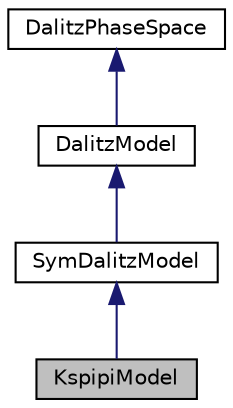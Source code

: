 digraph "KspipiModel"
{
  edge [fontname="Helvetica",fontsize="10",labelfontname="Helvetica",labelfontsize="10"];
  node [fontname="Helvetica",fontsize="10",shape=record];
  Node1 [label="KspipiModel",height=0.2,width=0.4,color="black", fillcolor="grey75", style="filled", fontcolor="black"];
  Node2 -> Node1 [dir="back",color="midnightblue",fontsize="10",style="solid"];
  Node2 [label="SymDalitzModel",height=0.2,width=0.4,color="black", fillcolor="white", style="filled",URL="$class_sym_dalitz_model.html"];
  Node3 -> Node2 [dir="back",color="midnightblue",fontsize="10",style="solid"];
  Node3 [label="DalitzModel",height=0.2,width=0.4,color="black", fillcolor="white", style="filled",URL="$class_dalitz_model.html"];
  Node4 -> Node3 [dir="back",color="midnightblue",fontsize="10",style="solid"];
  Node4 [label="DalitzPhaseSpace",height=0.2,width=0.4,color="black", fillcolor="white", style="filled",URL="$class_dalitz_phase_space.html"];
}
